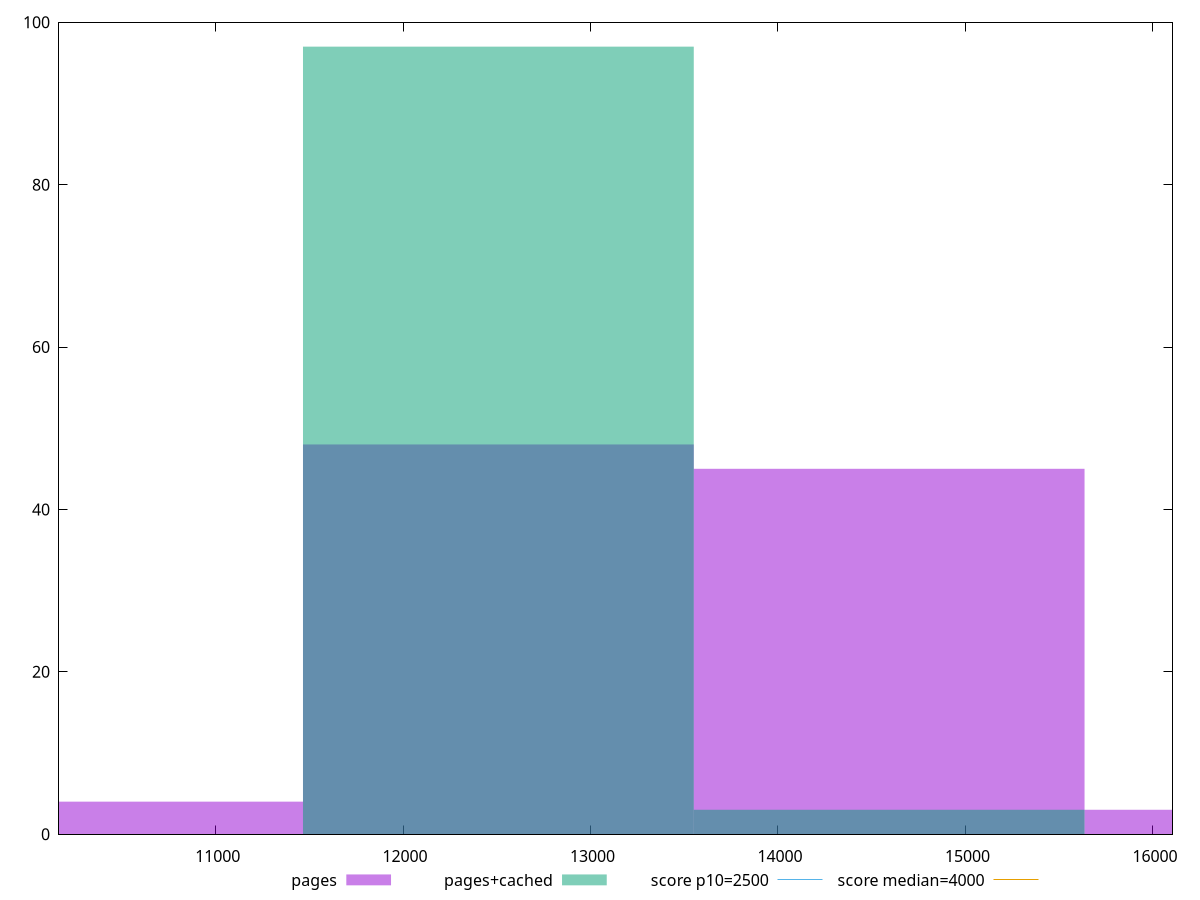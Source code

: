 reset

$pages <<EOF
16677.7808201467 3
14593.058217628364 45
12508.335615110027 48
10423.613012591688 4
EOF

$pagesCached <<EOF
14593.058217628364 3
12508.335615110027 97
EOF

set key outside below
set boxwidth 2084.7226025183377
set xrange [10164.349999999999:16104.630999999998]
set yrange [0:100]
set trange [0:100]
set style fill transparent solid 0.5 noborder

set parametric
set terminal svg size 640, 500 enhanced background rgb 'white'
set output "report_00011_2021-02-09T10:53:21.242Z/largest-contentful-paint/comparison/histogram/0_vs_1.svg"

plot $pages title "pages" with boxes, \
     $pagesCached title "pages+cached" with boxes, \
     2500,t title "score p10=2500", \
     4000,t title "score median=4000"

reset
